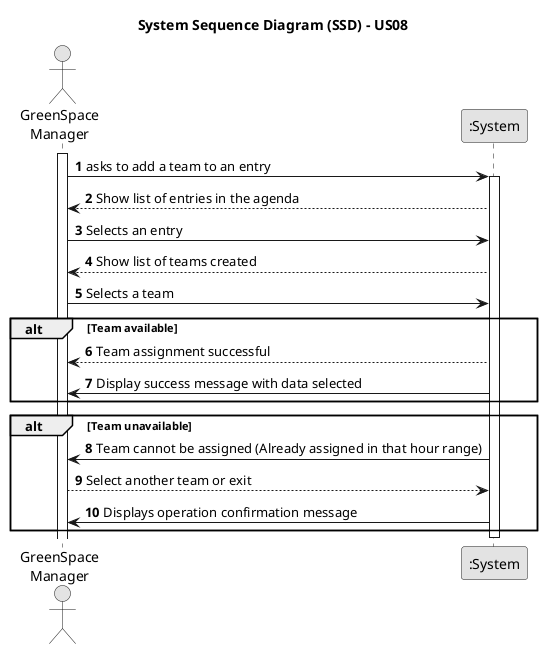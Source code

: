 @startuml
skinparam monochrome true
skinparam packageStyle rectangle
skinparam shadowing false

title System Sequence Diagram (SSD) - US08

autonumber

actor "GreenSpace\nManager" as Employee
participant ":System" as System

activate Employee

    Employee -> System : asks to add a team to an entry
    activate System

   System-->Employee: Show list of entries in the agenda

       Employee -> System: Selects an entry

       System --> Employee: Show list of teams created

       Employee -> System: Selects a team


       Alt Team available
           System --> Employee: Team assignment successful
           System -> Employee: Display success message with data selected
       End
       Alt Team unavailable
           System -> Employee: Team cannot be assigned (Already assigned in that hour range)
           Employee --> System: Select another team or exit
           System -> Employee : Displays operation confirmation message

       End
       deactivate System

@enduml